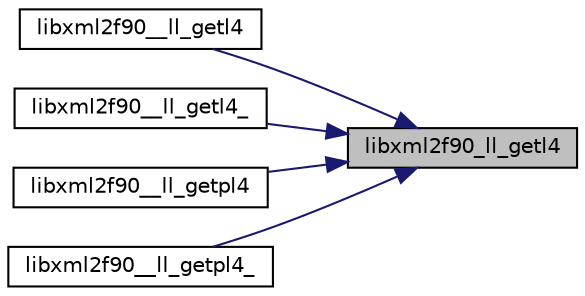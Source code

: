 digraph "libxml2f90_ll_getl4"
{
 // LATEX_PDF_SIZE
  edge [fontname="Helvetica",fontsize="10",labelfontname="Helvetica",labelfontsize="10"];
  node [fontname="Helvetica",fontsize="10",shape=record];
  rankdir="RL";
  Node1 [label="libxml2f90_ll_getl4",height=0.2,width=0.4,color="black", fillcolor="grey75", style="filled", fontcolor="black",tooltip=" "];
  Node1 -> Node2 [dir="back",color="midnightblue",fontsize="10",style="solid",fontname="Helvetica"];
  Node2 [label="libxml2f90__ll_getl4",height=0.2,width=0.4,color="black", fillcolor="white", style="filled",URL="$libxml2f90_8f90__pp_8f90.html#a1b0c5cd537f12f2edf530cddaf84caf5",tooltip=" "];
  Node1 -> Node3 [dir="back",color="midnightblue",fontsize="10",style="solid",fontname="Helvetica"];
  Node3 [label="libxml2f90__ll_getl4_",height=0.2,width=0.4,color="black", fillcolor="white", style="filled",URL="$libxml2f90_8f90__pp_8f90.html#afb97bd01984f5df9ea5c58e09e719501",tooltip=" "];
  Node1 -> Node4 [dir="back",color="midnightblue",fontsize="10",style="solid",fontname="Helvetica"];
  Node4 [label="libxml2f90__ll_getpl4",height=0.2,width=0.4,color="black", fillcolor="white", style="filled",URL="$libxml2f90_8f90__pp_8f90.html#aae0db9dc81cd11d2c8f85d42f01321e5",tooltip=" "];
  Node1 -> Node5 [dir="back",color="midnightblue",fontsize="10",style="solid",fontname="Helvetica"];
  Node5 [label="libxml2f90__ll_getpl4_",height=0.2,width=0.4,color="black", fillcolor="white", style="filled",URL="$libxml2f90_8f90__pp_8f90.html#ac77032833d26c0b15ec204a9b8bd5888",tooltip=" "];
}
